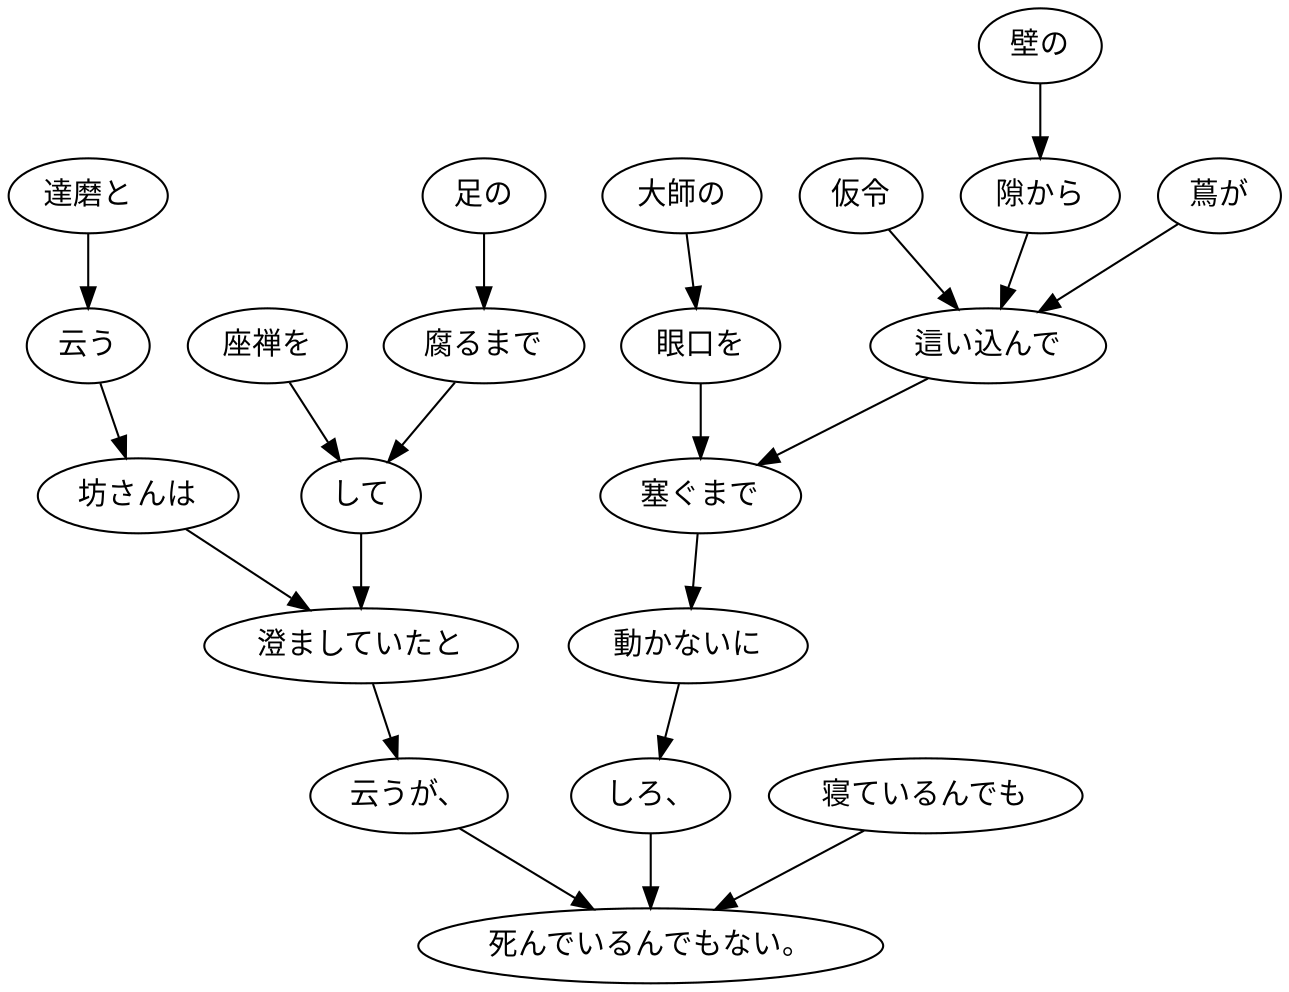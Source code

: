 digraph graph3191 {
	node0 [label="達磨と"];
	node1 [label="云う"];
	node2 [label="坊さんは"];
	node3 [label="足の"];
	node4 [label="腐るまで"];
	node5 [label="座禅を"];
	node6 [label="して"];
	node7 [label="澄ましていたと"];
	node8 [label="云うが、"];
	node9 [label="仮令"];
	node10 [label="壁の"];
	node11 [label="隙から"];
	node12 [label="蔦が"];
	node13 [label="這い込んで"];
	node14 [label="大師の"];
	node15 [label="眼口を"];
	node16 [label="塞ぐまで"];
	node17 [label="動かないに"];
	node18 [label="しろ、"];
	node19 [label="寝ているんでも"];
	node20 [label="死んでいるんでもない。"];
	node0 -> node1;
	node1 -> node2;
	node2 -> node7;
	node3 -> node4;
	node4 -> node6;
	node5 -> node6;
	node6 -> node7;
	node7 -> node8;
	node8 -> node20;
	node9 -> node13;
	node10 -> node11;
	node11 -> node13;
	node12 -> node13;
	node13 -> node16;
	node14 -> node15;
	node15 -> node16;
	node16 -> node17;
	node17 -> node18;
	node18 -> node20;
	node19 -> node20;
}
